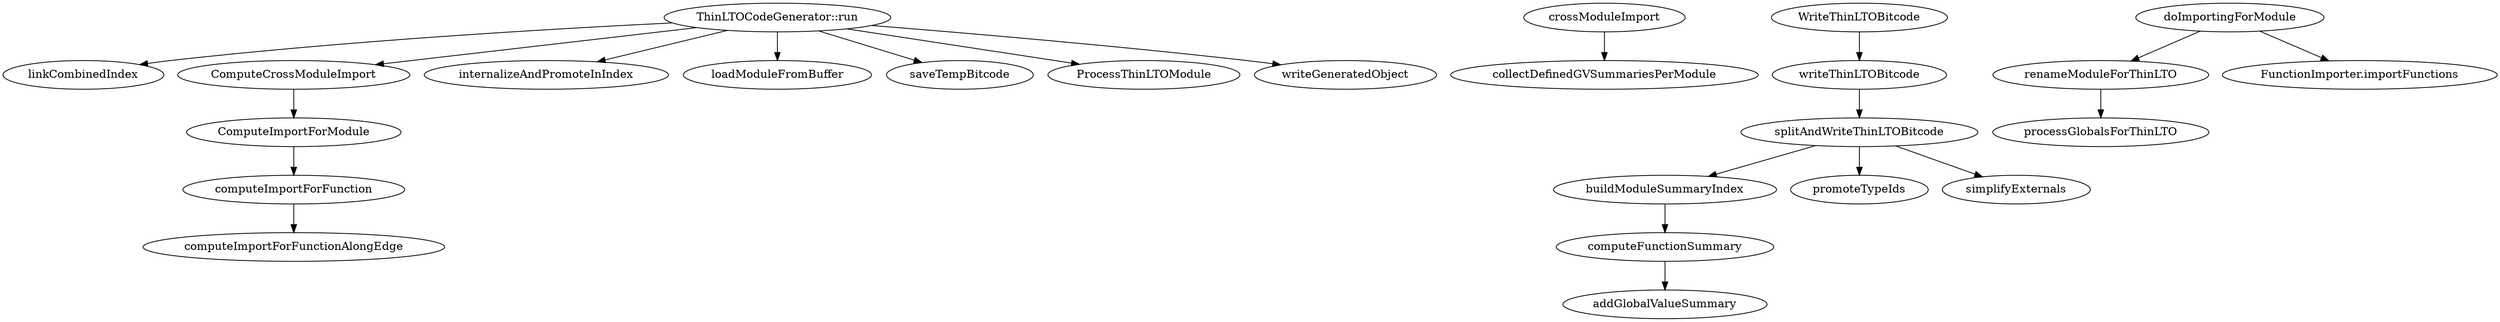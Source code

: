 digraph G{
"ThinLTOCodeGenerator::run"->linkCombinedIndex
"ThinLTOCodeGenerator::run"->ComputeCrossModuleImport
"ThinLTOCodeGenerator::run"->internalizeAndPromoteInIndex
"ThinLTOCodeGenerator::run"->loadModuleFromBuffer
"ThinLTOCodeGenerator::run"->saveTempBitcode
"ThinLTOCodeGenerator::run"->ProcessThinLTOModule
"ThinLTOCodeGenerator::run"->writeGeneratedObject

crossModuleImport->collectDefinedGVSummariesPerModule

//->gatherImportedSummariesForModule

ComputeCrossModuleImport->	ComputeImportForModule
ComputeImportForModule->computeImportForFunction
computeImportForFunction->computeImportForFunctionAlongEdge

//computeImportForReferencedGlobals

buildModuleSummaryIndex->computeFunctionSummary
computeFunctionSummary->addGlobalValueSummary

doImportingForModule->renameModuleForThinLTO
doImportingForModule->"FunctionImporter.importFunctions"
renameModuleForThinLTO->processGlobalsForThinLTO

//->FunctionImporter.importFunctions
//->collectDefinedGVSummariesPerModule

//ThinLTOBitcodeWriter.cpp
WriteThinLTOBitcode->writeThinLTOBitcode
writeThinLTOBitcode->splitAndWriteThinLTOBitcode
splitAndWriteThinLTOBitcode->promoteTypeIds
splitAndWriteThinLTOBitcode->simplifyExternals
splitAndWriteThinLTOBitcode->buildModuleSummaryIndex
}

